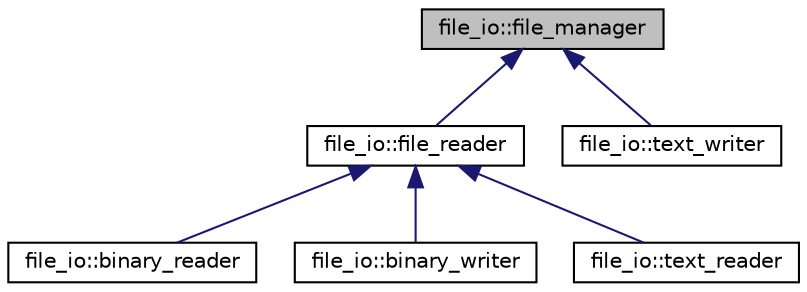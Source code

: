 digraph "file_io::file_manager"
{
 // LATEX_PDF_SIZE
  edge [fontname="Helvetica",fontsize="10",labelfontname="Helvetica",labelfontsize="10"];
  node [fontname="Helvetica",fontsize="10",shape=record];
  Node1 [label="file_io::file_manager",height=0.2,width=0.4,color="black", fillcolor="grey75", style="filled", fontcolor="black",tooltip="Defines a base type for managint file I/O."];
  Node1 -> Node2 [dir="back",color="midnightblue",fontsize="10",style="solid",fontname="Helvetica"];
  Node2 [label="file_io::file_reader",height=0.2,width=0.4,color="black", fillcolor="white", style="filled",URL="$structfile__io_1_1file__reader.html",tooltip="Defines a mechanism for reading files."];
  Node2 -> Node3 [dir="back",color="midnightblue",fontsize="10",style="solid",fontname="Helvetica"];
  Node3 [label="file_io::binary_reader",height=0.2,width=0.4,color="black", fillcolor="white", style="filled",URL="$structfile__io_1_1binary__reader.html",tooltip="Defines a mechanism for reading binary files."];
  Node2 -> Node4 [dir="back",color="midnightblue",fontsize="10",style="solid",fontname="Helvetica"];
  Node4 [label="file_io::binary_writer",height=0.2,width=0.4,color="black", fillcolor="white", style="filled",URL="$structfile__io_1_1binary__writer.html",tooltip="Defines a mechanism for writing binary files."];
  Node2 -> Node5 [dir="back",color="midnightblue",fontsize="10",style="solid",fontname="Helvetica"];
  Node5 [label="file_io::text_reader",height=0.2,width=0.4,color="black", fillcolor="white", style="filled",URL="$structfile__io_1_1text__reader.html",tooltip="Defines a mechanism for reading text files."];
  Node1 -> Node6 [dir="back",color="midnightblue",fontsize="10",style="solid",fontname="Helvetica"];
  Node6 [label="file_io::text_writer",height=0.2,width=0.4,color="black", fillcolor="white", style="filled",URL="$structfile__io_1_1text__writer.html",tooltip="Defines a mechanism for writing text files."];
}
